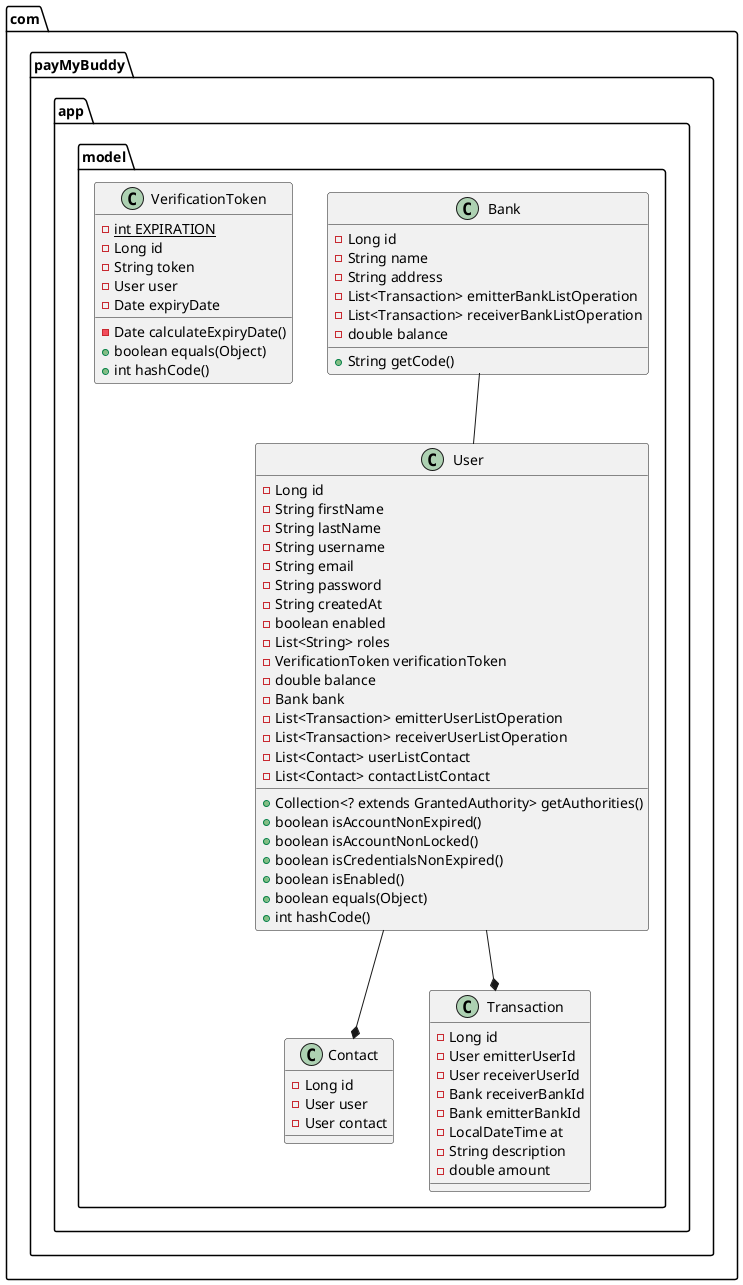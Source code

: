 @startuml




class com.payMyBuddy.app.model.Bank {
- Long id
- String name
- String address
- List<Transaction> emitterBankListOperation
- List<Transaction> receiverBankListOperation
- double balance
+ String getCode()
}
class com.payMyBuddy.app.model.User {
- Long id
- String firstName
- String lastName
- String username
- String email
- String password
- String createdAt
- boolean enabled
- List<String> roles
- VerificationToken verificationToken
- double balance
- Bank bank
- List<Transaction> emitterUserListOperation
- List<Transaction> receiverUserListOperation
- List<Contact> userListContact
- List<Contact> contactListContact
+ Collection<? extends GrantedAuthority> getAuthorities()
+ boolean isAccountNonExpired()
+ boolean isAccountNonLocked()
+ boolean isCredentialsNonExpired()
+ boolean isEnabled()
+ boolean equals(Object)
+ int hashCode()
}
class com.payMyBuddy.app.model.VerificationToken {
- {static} int EXPIRATION
- Long id
- String token
- User user
- Date expiryDate
- Date calculateExpiryDate()
+ boolean equals(Object)
+ int hashCode()
}
class com.payMyBuddy.app.model.Contact {
- Long id
- User user
- User contact
}
class com.payMyBuddy.app.model.Transaction {
- Long id
- User emitterUserId
- User receiverUserId
- Bank receiverBankId
- Bank emitterBankId
- LocalDateTime at
- String description
- double amount
}

com.payMyBuddy.app.model.User --* com.payMyBuddy.app.model.Transaction

com.payMyBuddy.app.model.Bank -- com.payMyBuddy.app.model.User
com.payMyBuddy.app.model.User --* com.payMyBuddy.app.model.Contact


@enduml